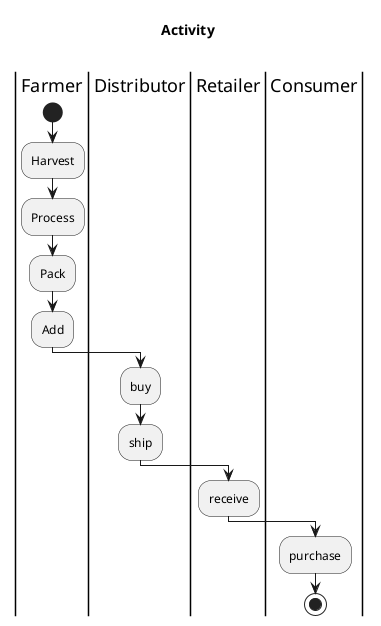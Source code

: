 @startuml

title Activity \n
|Farmer|
start

:Harvest;
:Process;
:Pack;
:Add;

|Distributor|
:buy;
:ship;

|Retailer|
:receive;

|Consumer|
:purchase;

stop

@enduml
